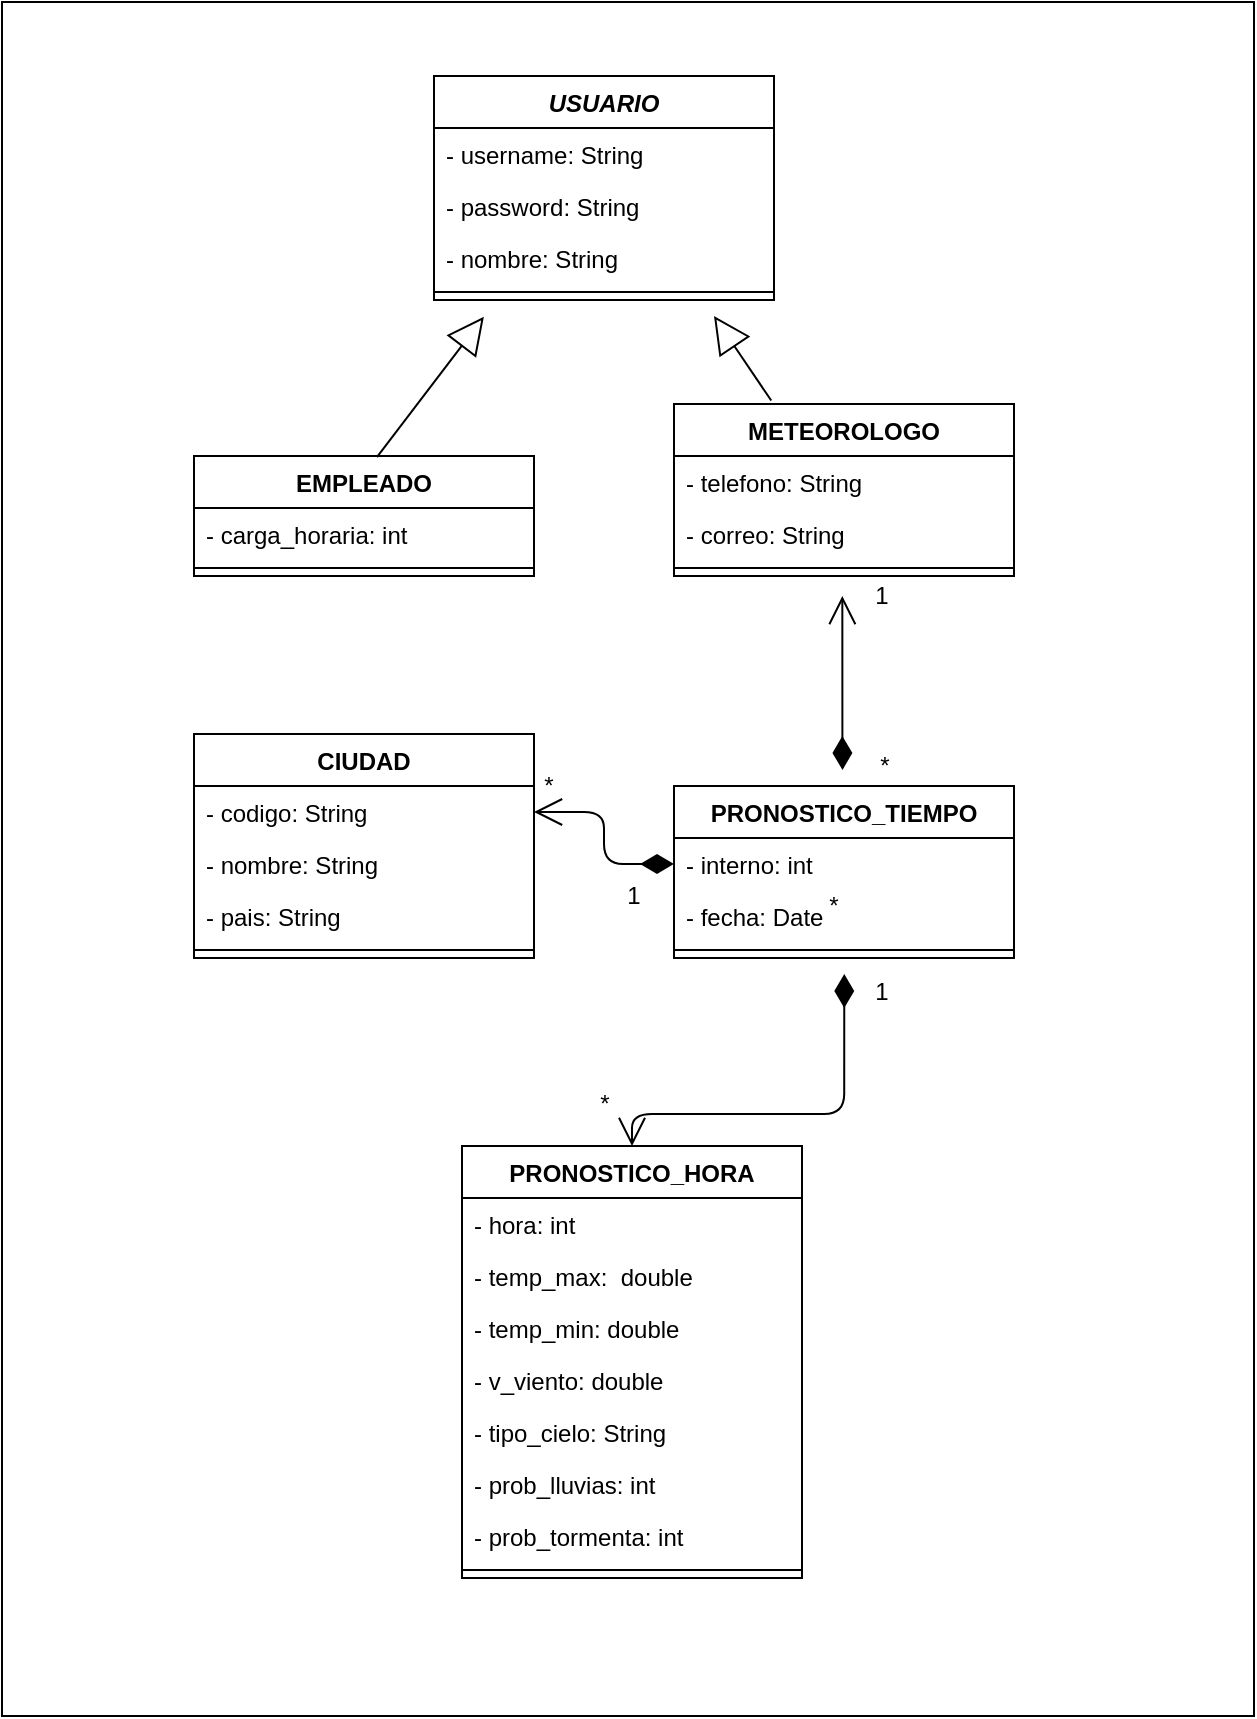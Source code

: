 <mxfile version="14.4.3" type="device"><diagram id="C5RBs43oDa-KdzZeNtuy" name="Page-1"><mxGraphModel dx="815" dy="600" grid="1" gridSize="10" guides="1" tooltips="1" connect="1" arrows="1" fold="1" page="1" pageScale="1" pageWidth="827" pageHeight="1169" math="0" shadow="0"><root><mxCell id="WIyWlLk6GJQsqaUBKTNV-0"/><mxCell id="WIyWlLk6GJQsqaUBKTNV-1" parent="WIyWlLk6GJQsqaUBKTNV-0"/><mxCell id="HhVM2b8J1T5yuXYpmIYc-1" value="" style="rounded=0;whiteSpace=wrap;html=1;" parent="WIyWlLk6GJQsqaUBKTNV-1" vertex="1"><mxGeometry x="14" y="13" width="626" height="857" as="geometry"/></mxCell><mxCell id="tULFQGyHcFD5z6nOSqbO-6" value="USUARIO" style="swimlane;fontStyle=3;align=center;verticalAlign=top;childLayout=stackLayout;horizontal=1;startSize=26;horizontalStack=0;resizeParent=1;resizeParentMax=0;resizeLast=0;collapsible=1;marginBottom=0;" parent="WIyWlLk6GJQsqaUBKTNV-1" vertex="1"><mxGeometry x="230" y="50" width="170" height="112" as="geometry"/></mxCell><mxCell id="tULFQGyHcFD5z6nOSqbO-7" value="- username: String" style="text;strokeColor=none;fillColor=none;align=left;verticalAlign=top;spacingLeft=4;spacingRight=4;overflow=hidden;rotatable=0;points=[[0,0.5],[1,0.5]];portConstraint=eastwest;" parent="tULFQGyHcFD5z6nOSqbO-6" vertex="1"><mxGeometry y="26" width="170" height="26" as="geometry"/></mxCell><mxCell id="tULFQGyHcFD5z6nOSqbO-8" value="- password: String" style="text;strokeColor=none;fillColor=none;align=left;verticalAlign=top;spacingLeft=4;spacingRight=4;overflow=hidden;rotatable=0;points=[[0,0.5],[1,0.5]];portConstraint=eastwest;" parent="tULFQGyHcFD5z6nOSqbO-6" vertex="1"><mxGeometry y="52" width="170" height="26" as="geometry"/></mxCell><mxCell id="tULFQGyHcFD5z6nOSqbO-10" value="- nombre: String" style="text;strokeColor=none;fillColor=none;align=left;verticalAlign=top;spacingLeft=4;spacingRight=4;overflow=hidden;rotatable=0;points=[[0,0.5],[1,0.5]];portConstraint=eastwest;" parent="tULFQGyHcFD5z6nOSqbO-6" vertex="1"><mxGeometry y="78" width="170" height="26" as="geometry"/></mxCell><mxCell id="tULFQGyHcFD5z6nOSqbO-12" value="" style="line;strokeWidth=1;fillColor=none;align=left;verticalAlign=middle;spacingTop=-1;spacingLeft=3;spacingRight=3;rotatable=0;labelPosition=right;points=[];portConstraint=eastwest;" parent="tULFQGyHcFD5z6nOSqbO-6" vertex="1"><mxGeometry y="104" width="170" height="8" as="geometry"/></mxCell><mxCell id="tULFQGyHcFD5z6nOSqbO-17" value="EMPLEADO" style="swimlane;fontStyle=1;align=center;verticalAlign=top;childLayout=stackLayout;horizontal=1;startSize=26;horizontalStack=0;resizeParent=1;resizeParentMax=0;resizeLast=0;collapsible=1;marginBottom=0;" parent="WIyWlLk6GJQsqaUBKTNV-1" vertex="1"><mxGeometry x="110" y="240" width="170" height="60" as="geometry"/></mxCell><mxCell id="tULFQGyHcFD5z6nOSqbO-18" value="- carga_horaria: int" style="text;strokeColor=none;fillColor=none;align=left;verticalAlign=top;spacingLeft=4;spacingRight=4;overflow=hidden;rotatable=0;points=[[0,0.5],[1,0.5]];portConstraint=eastwest;" parent="tULFQGyHcFD5z6nOSqbO-17" vertex="1"><mxGeometry y="26" width="170" height="26" as="geometry"/></mxCell><mxCell id="tULFQGyHcFD5z6nOSqbO-19" value="" style="line;strokeWidth=1;fillColor=none;align=left;verticalAlign=middle;spacingTop=-1;spacingLeft=3;spacingRight=3;rotatable=0;labelPosition=right;points=[];portConstraint=eastwest;" parent="tULFQGyHcFD5z6nOSqbO-17" vertex="1"><mxGeometry y="52" width="170" height="8" as="geometry"/></mxCell><mxCell id="tULFQGyHcFD5z6nOSqbO-21" value="METEOROLOGO" style="swimlane;fontStyle=1;align=center;verticalAlign=top;childLayout=stackLayout;horizontal=1;startSize=26;horizontalStack=0;resizeParent=1;resizeParentMax=0;resizeLast=0;collapsible=1;marginBottom=0;" parent="WIyWlLk6GJQsqaUBKTNV-1" vertex="1"><mxGeometry x="350" y="214" width="170" height="86" as="geometry"/></mxCell><mxCell id="tULFQGyHcFD5z6nOSqbO-22" value="- telefono: String" style="text;strokeColor=none;fillColor=none;align=left;verticalAlign=top;spacingLeft=4;spacingRight=4;overflow=hidden;rotatable=0;points=[[0,0.5],[1,0.5]];portConstraint=eastwest;" parent="tULFQGyHcFD5z6nOSqbO-21" vertex="1"><mxGeometry y="26" width="170" height="26" as="geometry"/></mxCell><mxCell id="tULFQGyHcFD5z6nOSqbO-43" value="- correo: String" style="text;strokeColor=none;fillColor=none;align=left;verticalAlign=top;spacingLeft=4;spacingRight=4;overflow=hidden;rotatable=0;points=[[0,0.5],[1,0.5]];portConstraint=eastwest;" parent="tULFQGyHcFD5z6nOSqbO-21" vertex="1"><mxGeometry y="52" width="170" height="26" as="geometry"/></mxCell><mxCell id="tULFQGyHcFD5z6nOSqbO-23" value="" style="line;strokeWidth=1;fillColor=none;align=left;verticalAlign=middle;spacingTop=-1;spacingLeft=3;spacingRight=3;rotatable=0;labelPosition=right;points=[];portConstraint=eastwest;" parent="tULFQGyHcFD5z6nOSqbO-21" vertex="1"><mxGeometry y="78" width="170" height="8" as="geometry"/></mxCell><mxCell id="tULFQGyHcFD5z6nOSqbO-25" value="1" style="text;html=1;strokeColor=none;fillColor=none;align=center;verticalAlign=middle;whiteSpace=wrap;rounded=0;" parent="WIyWlLk6GJQsqaUBKTNV-1" vertex="1"><mxGeometry x="320" y="450" width="20" height="20" as="geometry"/></mxCell><mxCell id="tULFQGyHcFD5z6nOSqbO-26" value="*" style="text;html=1;strokeColor=none;fillColor=none;align=center;verticalAlign=middle;whiteSpace=wrap;rounded=0;" parent="WIyWlLk6GJQsqaUBKTNV-1" vertex="1"><mxGeometry x="420" y="460" width="20" height="10" as="geometry"/></mxCell><mxCell id="tULFQGyHcFD5z6nOSqbO-33" value="CIUDAD" style="swimlane;fontStyle=1;align=center;verticalAlign=top;childLayout=stackLayout;horizontal=1;startSize=26;horizontalStack=0;resizeParent=1;resizeParentMax=0;resizeLast=0;collapsible=1;marginBottom=0;" parent="WIyWlLk6GJQsqaUBKTNV-1" vertex="1"><mxGeometry x="110" y="379" width="170" height="112" as="geometry"/></mxCell><mxCell id="k9VKc-e_G7y-DOyshoAU-0" value="- codigo: String" style="text;strokeColor=none;fillColor=none;align=left;verticalAlign=top;spacingLeft=4;spacingRight=4;overflow=hidden;rotatable=0;points=[[0,0.5],[1,0.5]];portConstraint=eastwest;" parent="tULFQGyHcFD5z6nOSqbO-33" vertex="1"><mxGeometry y="26" width="170" height="26" as="geometry"/></mxCell><mxCell id="tULFQGyHcFD5z6nOSqbO-34" value="- nombre: String" style="text;strokeColor=none;fillColor=none;align=left;verticalAlign=top;spacingLeft=4;spacingRight=4;overflow=hidden;rotatable=0;points=[[0,0.5],[1,0.5]];portConstraint=eastwest;" parent="tULFQGyHcFD5z6nOSqbO-33" vertex="1"><mxGeometry y="52" width="170" height="26" as="geometry"/></mxCell><mxCell id="tULFQGyHcFD5z6nOSqbO-35" value="- pais: String" style="text;strokeColor=none;fillColor=none;align=left;verticalAlign=top;spacingLeft=4;spacingRight=4;overflow=hidden;rotatable=0;points=[[0,0.5],[1,0.5]];portConstraint=eastwest;" parent="tULFQGyHcFD5z6nOSqbO-33" vertex="1"><mxGeometry y="78" width="170" height="26" as="geometry"/></mxCell><mxCell id="tULFQGyHcFD5z6nOSqbO-36" value="" style="line;strokeWidth=1;fillColor=none;align=left;verticalAlign=middle;spacingTop=-1;spacingLeft=3;spacingRight=3;rotatable=0;labelPosition=right;points=[];portConstraint=eastwest;" parent="tULFQGyHcFD5z6nOSqbO-33" vertex="1"><mxGeometry y="104" width="170" height="8" as="geometry"/></mxCell><mxCell id="tULFQGyHcFD5z6nOSqbO-40" value="&lt;br&gt;" style="endArrow=block;endSize=16;endFill=0;html=1;exitX=0.538;exitY=0.01;exitDx=0;exitDy=0;exitPerimeter=0;entryX=0.086;entryY=1.011;entryDx=0;entryDy=0;entryPerimeter=0;" parent="WIyWlLk6GJQsqaUBKTNV-1" source="tULFQGyHcFD5z6nOSqbO-17" edge="1"><mxGeometry width="160" relative="1" as="geometry"><mxPoint x="220" y="320" as="sourcePoint"/><mxPoint x="254.94" y="170.418" as="targetPoint"/><Array as="points"/></mxGeometry></mxCell><mxCell id="tULFQGyHcFD5z6nOSqbO-41" value="&lt;br&gt;" style="endArrow=block;endSize=16;endFill=0;html=1;exitX=0.286;exitY=-0.02;exitDx=0;exitDy=0;exitPerimeter=0;" parent="WIyWlLk6GJQsqaUBKTNV-1" source="tULFQGyHcFD5z6nOSqbO-21" edge="1"><mxGeometry width="160" relative="1" as="geometry"><mxPoint x="597.35" y="419.35" as="sourcePoint"/><mxPoint x="370" y="170" as="targetPoint"/><Array as="points"/></mxGeometry></mxCell><mxCell id="tULFQGyHcFD5z6nOSqbO-44" value="1" style="text;html=1;strokeColor=none;fillColor=none;align=center;verticalAlign=middle;whiteSpace=wrap;rounded=0;" parent="WIyWlLk6GJQsqaUBKTNV-1" vertex="1"><mxGeometry x="445" y="300" width="17.5" height="20" as="geometry"/></mxCell><mxCell id="tULFQGyHcFD5z6nOSqbO-45" value="*" style="text;html=1;strokeColor=none;fillColor=none;align=center;verticalAlign=middle;whiteSpace=wrap;rounded=0;" parent="WIyWlLk6GJQsqaUBKTNV-1" vertex="1"><mxGeometry x="447.5" y="390" width="15" height="10" as="geometry"/></mxCell><mxCell id="tULFQGyHcFD5z6nOSqbO-46" value="PRONOSTICO_TIEMPO" style="swimlane;fontStyle=1;align=center;verticalAlign=top;childLayout=stackLayout;horizontal=1;startSize=26;horizontalStack=0;resizeParent=1;resizeParentMax=0;resizeLast=0;collapsible=1;marginBottom=0;" parent="WIyWlLk6GJQsqaUBKTNV-1" vertex="1"><mxGeometry x="350" y="405" width="170" height="86" as="geometry"/></mxCell><mxCell id="tULFQGyHcFD5z6nOSqbO-47" value="- interno: int" style="text;strokeColor=none;fillColor=none;align=left;verticalAlign=top;spacingLeft=4;spacingRight=4;overflow=hidden;rotatable=0;points=[[0,0.5],[1,0.5]];portConstraint=eastwest;" parent="tULFQGyHcFD5z6nOSqbO-46" vertex="1"><mxGeometry y="26" width="170" height="26" as="geometry"/></mxCell><mxCell id="tULFQGyHcFD5z6nOSqbO-48" value="- fecha: Date" style="text;strokeColor=none;fillColor=none;align=left;verticalAlign=top;spacingLeft=4;spacingRight=4;overflow=hidden;rotatable=0;points=[[0,0.5],[1,0.5]];portConstraint=eastwest;" parent="tULFQGyHcFD5z6nOSqbO-46" vertex="1"><mxGeometry y="52" width="170" height="26" as="geometry"/></mxCell><mxCell id="tULFQGyHcFD5z6nOSqbO-49" value="" style="line;strokeWidth=1;fillColor=none;align=left;verticalAlign=middle;spacingTop=-1;spacingLeft=3;spacingRight=3;rotatable=0;labelPosition=right;points=[];portConstraint=eastwest;" parent="tULFQGyHcFD5z6nOSqbO-46" vertex="1"><mxGeometry y="78" width="170" height="8" as="geometry"/></mxCell><mxCell id="tULFQGyHcFD5z6nOSqbO-51" value="" style="endArrow=open;html=1;endSize=12;startArrow=diamondThin;startSize=14;startFill=1;edgeStyle=orthogonalEdgeStyle;align=left;verticalAlign=bottom;" parent="WIyWlLk6GJQsqaUBKTNV-1" edge="1"><mxGeometry x="-0.429" y="-4" relative="1" as="geometry"><mxPoint x="434.17" y="380" as="sourcePoint"/><mxPoint x="434.17" y="310" as="targetPoint"/><mxPoint as="offset"/><Array as="points"><mxPoint x="434.25" y="386"/><mxPoint x="434.25" y="386"/></Array></mxGeometry></mxCell><mxCell id="tULFQGyHcFD5z6nOSqbO-52" value="1" style="text;html=1;strokeColor=none;fillColor=none;align=center;verticalAlign=middle;whiteSpace=wrap;rounded=0;" parent="WIyWlLk6GJQsqaUBKTNV-1" vertex="1"><mxGeometry x="433.75" y="500" width="40" height="15" as="geometry"/></mxCell><mxCell id="tULFQGyHcFD5z6nOSqbO-53" value="*" style="text;html=1;strokeColor=none;fillColor=none;align=center;verticalAlign=middle;whiteSpace=wrap;rounded=0;" parent="WIyWlLk6GJQsqaUBKTNV-1" vertex="1"><mxGeometry x="306.75" y="559" width="16.5" height="10" as="geometry"/></mxCell><mxCell id="tULFQGyHcFD5z6nOSqbO-54" value="PRONOSTICO_HORA" style="swimlane;fontStyle=1;align=center;verticalAlign=top;childLayout=stackLayout;horizontal=1;startSize=26;horizontalStack=0;resizeParent=1;resizeParentMax=0;resizeLast=0;collapsible=1;marginBottom=0;" parent="WIyWlLk6GJQsqaUBKTNV-1" vertex="1"><mxGeometry x="244" y="585" width="170" height="216" as="geometry"/></mxCell><mxCell id="tULFQGyHcFD5z6nOSqbO-55" value="- hora: int" style="text;strokeColor=none;fillColor=none;align=left;verticalAlign=top;spacingLeft=4;spacingRight=4;overflow=hidden;rotatable=0;points=[[0,0.5],[1,0.5]];portConstraint=eastwest;" parent="tULFQGyHcFD5z6nOSqbO-54" vertex="1"><mxGeometry y="26" width="170" height="26" as="geometry"/></mxCell><mxCell id="tULFQGyHcFD5z6nOSqbO-56" value="- temp_max:  double" style="text;strokeColor=none;fillColor=none;align=left;verticalAlign=top;spacingLeft=4;spacingRight=4;overflow=hidden;rotatable=0;points=[[0,0.5],[1,0.5]];portConstraint=eastwest;" parent="tULFQGyHcFD5z6nOSqbO-54" vertex="1"><mxGeometry y="52" width="170" height="26" as="geometry"/></mxCell><mxCell id="GUgjWXIOcjgqFMUMRFCk-0" value="- temp_min: double" style="text;strokeColor=none;fillColor=none;align=left;verticalAlign=top;spacingLeft=4;spacingRight=4;overflow=hidden;rotatable=0;points=[[0,0.5],[1,0.5]];portConstraint=eastwest;" parent="tULFQGyHcFD5z6nOSqbO-54" vertex="1"><mxGeometry y="78" width="170" height="26" as="geometry"/></mxCell><mxCell id="GUgjWXIOcjgqFMUMRFCk-1" value="- v_viento: double" style="text;strokeColor=none;fillColor=none;align=left;verticalAlign=top;spacingLeft=4;spacingRight=4;overflow=hidden;rotatable=0;points=[[0,0.5],[1,0.5]];portConstraint=eastwest;" parent="tULFQGyHcFD5z6nOSqbO-54" vertex="1"><mxGeometry y="104" width="170" height="26" as="geometry"/></mxCell><mxCell id="GUgjWXIOcjgqFMUMRFCk-2" value="- tipo_cielo: String" style="text;strokeColor=none;fillColor=none;align=left;verticalAlign=top;spacingLeft=4;spacingRight=4;overflow=hidden;rotatable=0;points=[[0,0.5],[1,0.5]];portConstraint=eastwest;" parent="tULFQGyHcFD5z6nOSqbO-54" vertex="1"><mxGeometry y="130" width="170" height="26" as="geometry"/></mxCell><mxCell id="GUgjWXIOcjgqFMUMRFCk-4" value="- prob_lluvias: int" style="text;strokeColor=none;fillColor=none;align=left;verticalAlign=top;spacingLeft=4;spacingRight=4;overflow=hidden;rotatable=0;points=[[0,0.5],[1,0.5]];portConstraint=eastwest;" parent="tULFQGyHcFD5z6nOSqbO-54" vertex="1"><mxGeometry y="156" width="170" height="26" as="geometry"/></mxCell><mxCell id="GUgjWXIOcjgqFMUMRFCk-3" value="- prob_tormenta: int" style="text;strokeColor=none;fillColor=none;align=left;verticalAlign=top;spacingLeft=4;spacingRight=4;overflow=hidden;rotatable=0;points=[[0,0.5],[1,0.5]];portConstraint=eastwest;" parent="tULFQGyHcFD5z6nOSqbO-54" vertex="1"><mxGeometry y="182" width="170" height="26" as="geometry"/></mxCell><mxCell id="tULFQGyHcFD5z6nOSqbO-57" value="" style="line;strokeWidth=1;fillColor=none;align=left;verticalAlign=middle;spacingTop=-1;spacingLeft=3;spacingRight=3;rotatable=0;labelPosition=right;points=[];portConstraint=eastwest;" parent="tULFQGyHcFD5z6nOSqbO-54" vertex="1"><mxGeometry y="208" width="170" height="8" as="geometry"/></mxCell><mxCell id="tULFQGyHcFD5z6nOSqbO-59" value="" style="endArrow=open;html=1;endSize=12;startArrow=diamondThin;startSize=14;startFill=1;edgeStyle=orthogonalEdgeStyle;align=left;verticalAlign=bottom;exitX=0;exitY=0.5;exitDx=0;exitDy=0;entryX=1;entryY=0.5;entryDx=0;entryDy=0;" parent="WIyWlLk6GJQsqaUBKTNV-1" source="tULFQGyHcFD5z6nOSqbO-47" target="k9VKc-e_G7y-DOyshoAU-0" edge="1"><mxGeometry x="-0.429" y="-4" relative="1" as="geometry"><mxPoint x="420" y="479.86" as="sourcePoint"/><mxPoint x="330" y="479.86" as="targetPoint"/><mxPoint as="offset"/><Array as="points"/></mxGeometry></mxCell><mxCell id="HhVM2b8J1T5yuXYpmIYc-2" value="*" style="text;html=1;strokeColor=none;fillColor=none;align=center;verticalAlign=middle;whiteSpace=wrap;rounded=0;" parent="WIyWlLk6GJQsqaUBKTNV-1" vertex="1"><mxGeometry x="280" y="400" width="15" height="10" as="geometry"/></mxCell><mxCell id="HhVM2b8J1T5yuXYpmIYc-3" value="" style="endArrow=open;html=1;endSize=12;startArrow=diamondThin;startSize=14;startFill=1;edgeStyle=orthogonalEdgeStyle;align=left;verticalAlign=bottom;" parent="WIyWlLk6GJQsqaUBKTNV-1" target="tULFQGyHcFD5z6nOSqbO-54" edge="1"><mxGeometry x="-0.429" y="-4" relative="1" as="geometry"><mxPoint x="435.14" y="498.97" as="sourcePoint"/><mxPoint x="434.711" y="568.97" as="targetPoint"/><mxPoint as="offset"/><Array as="points"><mxPoint x="435" y="569"/><mxPoint x="329" y="569"/></Array></mxGeometry></mxCell></root></mxGraphModel></diagram></mxfile>